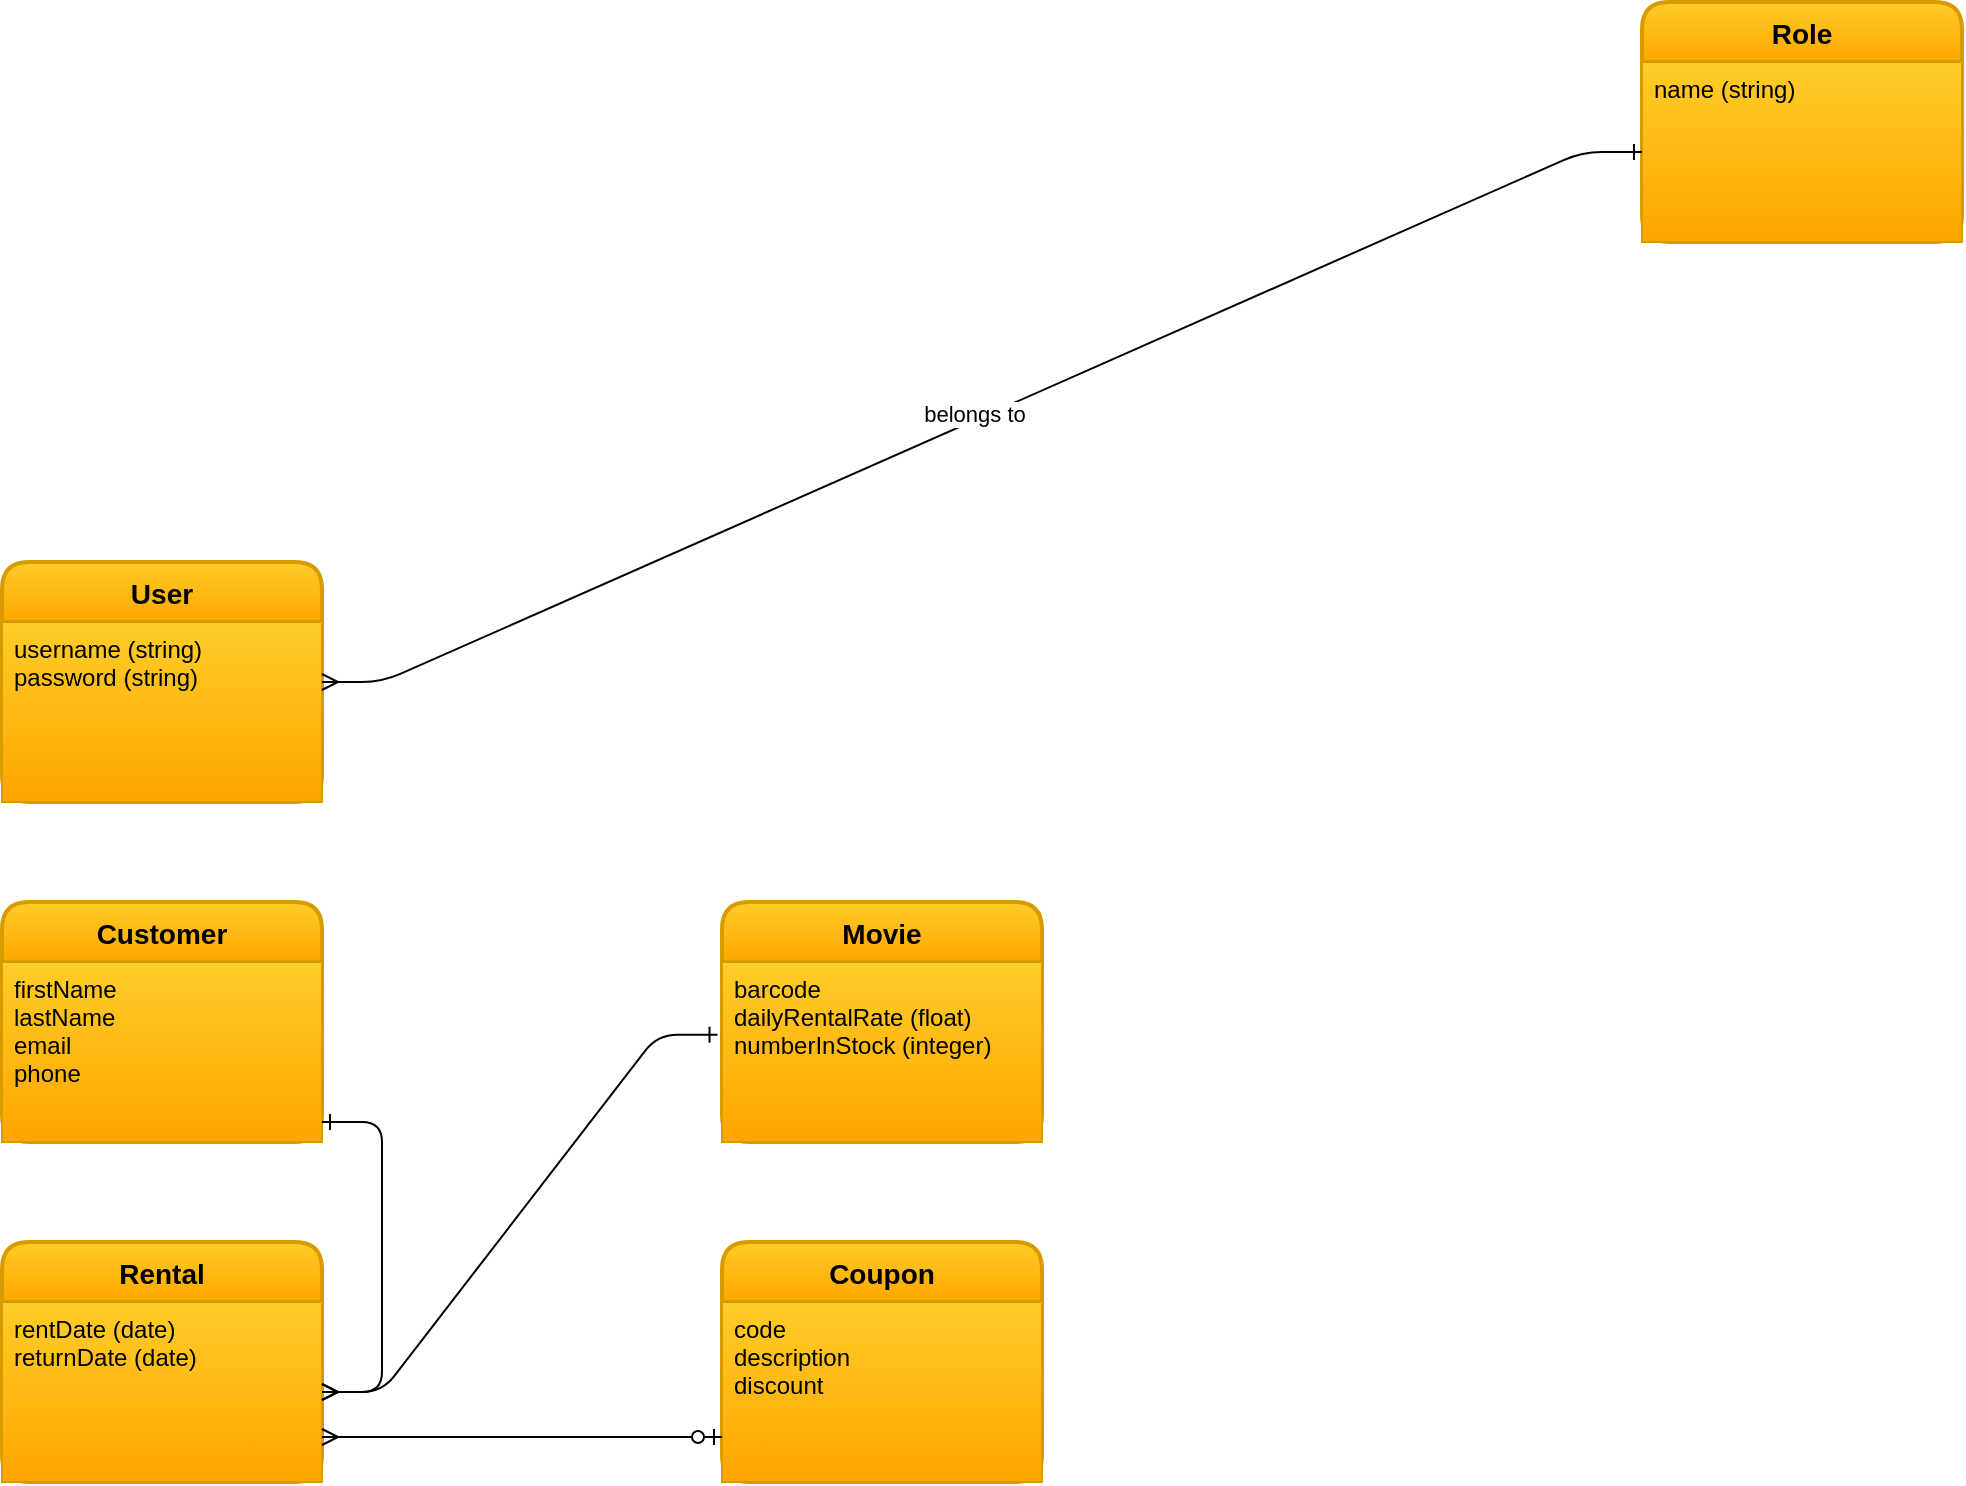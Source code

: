 <mxfile version="13.0.9" type="github">
  <diagram id="zZ8cL9uw9zCIzJFZQTrA" name="Page-1">
    <mxGraphModel dx="918" dy="1612" grid="1" gridSize="10" guides="1" tooltips="1" connect="1" arrows="1" fold="1" page="1" pageScale="1" pageWidth="850" pageHeight="1100" math="0" shadow="0">
      <root>
        <mxCell id="0" />
        <mxCell id="1" parent="0" />
        <mxCell id="dbqei9973qF3Tscrkt3M-3" value="User" style="swimlane;childLayout=stackLayout;horizontal=1;startSize=30;horizontalStack=0;rounded=1;fontSize=14;fontStyle=1;strokeWidth=2;resizeParent=0;resizeLast=1;shadow=0;dashed=0;align=center;labelBackgroundColor=none;fillColor=#ffcd28;strokeColor=#d79b00;gradientColor=#ffa500;" parent="1" vertex="1">
          <mxGeometry x="170" y="100" width="160" height="120" as="geometry" />
        </mxCell>
        <mxCell id="dbqei9973qF3Tscrkt3M-4" value="username (string)&#xa;password (string)" style="align=left;spacingLeft=4;fontSize=12;verticalAlign=top;resizable=0;rotatable=0;part=1;fillColor=#ffcd28;strokeColor=#d79b00;gradientColor=#ffa500;" parent="dbqei9973qF3Tscrkt3M-3" vertex="1">
          <mxGeometry y="30" width="160" height="90" as="geometry" />
        </mxCell>
        <mxCell id="dbqei9973qF3Tscrkt3M-11" value="Movie" style="swimlane;childLayout=stackLayout;horizontal=1;startSize=30;horizontalStack=0;rounded=1;fontSize=14;fontStyle=1;strokeWidth=2;resizeParent=0;resizeLast=1;shadow=0;dashed=0;align=center;labelBackgroundColor=none;fillColor=#ffcd28;strokeColor=#d79b00;gradientColor=#ffa500;" parent="1" vertex="1">
          <mxGeometry x="530" y="270" width="160" height="120" as="geometry" />
        </mxCell>
        <mxCell id="dbqei9973qF3Tscrkt3M-12" value="barcode&#xa;dailyRentalRate (float)&#xa;numberInStock (integer)" style="align=left;spacingLeft=4;fontSize=12;verticalAlign=top;resizable=0;rotatable=0;part=1;fillColor=#ffcd28;strokeColor=#d79b00;gradientColor=#ffa500;" parent="dbqei9973qF3Tscrkt3M-11" vertex="1">
          <mxGeometry y="30" width="160" height="90" as="geometry" />
        </mxCell>
        <mxCell id="dbqei9973qF3Tscrkt3M-15" value="Customer" style="swimlane;childLayout=stackLayout;horizontal=1;startSize=30;horizontalStack=0;rounded=1;fontSize=14;fontStyle=1;strokeWidth=2;resizeParent=0;resizeLast=1;shadow=0;dashed=0;align=center;labelBackgroundColor=none;fillColor=#ffcd28;strokeColor=#d79b00;gradientColor=#ffa500;" parent="1" vertex="1">
          <mxGeometry x="170" y="270" width="160" height="120" as="geometry" />
        </mxCell>
        <mxCell id="dbqei9973qF3Tscrkt3M-16" value="firstName&#xa;lastName&#xa;email&#xa;phone" style="align=left;spacingLeft=4;fontSize=12;verticalAlign=top;resizable=0;rotatable=0;part=1;fillColor=#ffcd28;strokeColor=#d79b00;gradientColor=#ffa500;" parent="dbqei9973qF3Tscrkt3M-15" vertex="1">
          <mxGeometry y="30" width="160" height="90" as="geometry" />
        </mxCell>
        <mxCell id="dbqei9973qF3Tscrkt3M-5" value="Role" style="swimlane;childLayout=stackLayout;horizontal=1;startSize=30;horizontalStack=0;rounded=1;fontSize=14;fontStyle=1;strokeWidth=2;resizeParent=0;resizeLast=1;shadow=0;dashed=0;align=center;labelBackgroundColor=none;fillColor=#ffcd28;strokeColor=#d79b00;gradientColor=#ffa500;" parent="1" vertex="1">
          <mxGeometry x="990" y="-180" width="160" height="120" as="geometry" />
        </mxCell>
        <mxCell id="dbqei9973qF3Tscrkt3M-6" value="name (string)" style="align=left;spacingLeft=4;fontSize=12;verticalAlign=top;resizable=0;rotatable=0;part=1;fillColor=#ffcd28;strokeColor=#d79b00;gradientColor=#ffa500;" parent="dbqei9973qF3Tscrkt3M-5" vertex="1">
          <mxGeometry y="30" width="160" height="90" as="geometry" />
        </mxCell>
        <mxCell id="dbqei9973qF3Tscrkt3M-13" value="Rental" style="swimlane;childLayout=stackLayout;horizontal=1;startSize=30;horizontalStack=0;rounded=1;fontSize=14;fontStyle=1;strokeWidth=2;resizeParent=0;resizeLast=1;shadow=0;dashed=0;align=center;labelBackgroundColor=none;fillColor=#ffcd28;strokeColor=#d79b00;gradientColor=#ffa500;" parent="1" vertex="1">
          <mxGeometry x="170" y="440" width="160" height="120" as="geometry" />
        </mxCell>
        <mxCell id="dbqei9973qF3Tscrkt3M-14" value="rentDate (date)&#xa;returnDate (date)" style="align=left;spacingLeft=4;fontSize=12;verticalAlign=top;resizable=0;rotatable=0;part=1;fillColor=#ffcd28;strokeColor=#d79b00;gradientColor=#ffa500;" parent="dbqei9973qF3Tscrkt3M-13" vertex="1">
          <mxGeometry y="30" width="160" height="90" as="geometry" />
        </mxCell>
        <mxCell id="dbqei9973qF3Tscrkt3M-9" value="Coupon" style="swimlane;childLayout=stackLayout;horizontal=1;startSize=30;horizontalStack=0;rounded=1;fontSize=14;fontStyle=1;strokeWidth=2;resizeParent=0;resizeLast=1;shadow=0;dashed=0;align=center;labelBackgroundColor=none;fillColor=#ffcd28;strokeColor=#d79b00;gradientColor=#ffa500;" parent="1" vertex="1">
          <mxGeometry x="530" y="440" width="160" height="120" as="geometry" />
        </mxCell>
        <mxCell id="dbqei9973qF3Tscrkt3M-10" value="code&#xa;description&#xa;discount" style="align=left;spacingLeft=4;fontSize=12;verticalAlign=top;resizable=0;rotatable=0;part=1;fillColor=#ffcd28;strokeColor=#d79b00;gradientColor=#ffa500;" parent="dbqei9973qF3Tscrkt3M-9" vertex="1">
          <mxGeometry y="30" width="160" height="90" as="geometry" />
        </mxCell>
        <mxCell id="IGfrfl-UjPQS6yrVZGS5-1" value="" style="edgeStyle=entityRelationEdgeStyle;fontSize=12;html=1;endArrow=ERone;startArrow=ERmany;exitX=1;exitY=0.5;exitDx=0;exitDy=0;entryX=0;entryY=0.5;entryDx=0;entryDy=0;endFill=0;" edge="1" parent="1" source="dbqei9973qF3Tscrkt3M-3" target="dbqei9973qF3Tscrkt3M-6">
          <mxGeometry width="100" height="100" relative="1" as="geometry">
            <mxPoint x="320" y="250" as="sourcePoint" />
            <mxPoint x="420" y="150" as="targetPoint" />
          </mxGeometry>
        </mxCell>
        <mxCell id="IGfrfl-UjPQS6yrVZGS5-6" value="belongs to" style="edgeLabel;html=1;align=center;verticalAlign=middle;resizable=0;points=[];" vertex="1" connectable="0" parent="IGfrfl-UjPQS6yrVZGS5-1">
          <mxGeometry x="-0.008" y="3" relative="1" as="geometry">
            <mxPoint as="offset" />
          </mxGeometry>
        </mxCell>
        <mxCell id="IGfrfl-UjPQS6yrVZGS5-3" value="" style="edgeStyle=entityRelationEdgeStyle;fontSize=12;html=1;endArrow=ERone;startArrow=ERmany;entryX=-0.014;entryY=0.404;entryDx=0;entryDy=0;entryPerimeter=0;exitX=1;exitY=0.5;exitDx=0;exitDy=0;endFill=0;" edge="1" parent="1" source="dbqei9973qF3Tscrkt3M-14" target="dbqei9973qF3Tscrkt3M-12">
          <mxGeometry width="100" height="100" relative="1" as="geometry">
            <mxPoint x="370" y="340" as="sourcePoint" />
            <mxPoint x="450" y="170" as="targetPoint" />
          </mxGeometry>
        </mxCell>
        <mxCell id="IGfrfl-UjPQS6yrVZGS5-4" value="" style="edgeStyle=entityRelationEdgeStyle;fontSize=12;html=1;endArrow=ERmany;startArrow=ERone;startFill=0;" edge="1" parent="1" target="dbqei9973qF3Tscrkt3M-14">
          <mxGeometry width="100" height="100" relative="1" as="geometry">
            <mxPoint x="330" y="380" as="sourcePoint" />
            <mxPoint x="330" y="493.333" as="targetPoint" />
          </mxGeometry>
        </mxCell>
        <mxCell id="IGfrfl-UjPQS6yrVZGS5-5" value="" style="edgeStyle=entityRelationEdgeStyle;fontSize=12;html=1;endArrow=ERzeroToOne;startArrow=ERmany;exitX=1;exitY=0.75;exitDx=0;exitDy=0;entryX=0;entryY=0.75;entryDx=0;entryDy=0;endFill=1;" edge="1" parent="1" source="dbqei9973qF3Tscrkt3M-14" target="dbqei9973qF3Tscrkt3M-10">
          <mxGeometry width="100" height="100" relative="1" as="geometry">
            <mxPoint x="240" y="680" as="sourcePoint" />
            <mxPoint x="340" y="580" as="targetPoint" />
          </mxGeometry>
        </mxCell>
      </root>
    </mxGraphModel>
  </diagram>
</mxfile>
